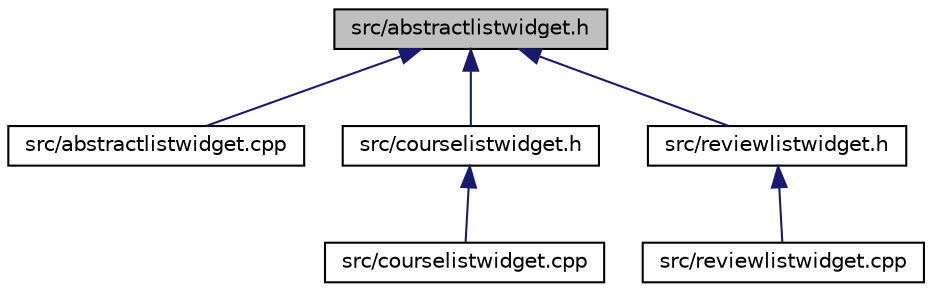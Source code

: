 digraph "src/abstractlistwidget.h"
{
 // LATEX_PDF_SIZE
  edge [fontname="Helvetica",fontsize="10",labelfontname="Helvetica",labelfontsize="10"];
  node [fontname="Helvetica",fontsize="10",shape=record];
  Node1 [label="src/abstractlistwidget.h",height=0.2,width=0.4,color="black", fillcolor="grey75", style="filled", fontcolor="black",tooltip=" "];
  Node1 -> Node2 [dir="back",color="midnightblue",fontsize="10",style="solid",fontname="Helvetica"];
  Node2 [label="src/abstractlistwidget.cpp",height=0.2,width=0.4,color="black", fillcolor="white", style="filled",URL="$abstractlistwidget_8cpp.html",tooltip=" "];
  Node1 -> Node3 [dir="back",color="midnightblue",fontsize="10",style="solid",fontname="Helvetica"];
  Node3 [label="src/courselistwidget.h",height=0.2,width=0.4,color="black", fillcolor="white", style="filled",URL="$courselistwidget_8h.html",tooltip=" "];
  Node3 -> Node4 [dir="back",color="midnightblue",fontsize="10",style="solid",fontname="Helvetica"];
  Node4 [label="src/courselistwidget.cpp",height=0.2,width=0.4,color="black", fillcolor="white", style="filled",URL="$courselistwidget_8cpp.html",tooltip=" "];
  Node1 -> Node5 [dir="back",color="midnightblue",fontsize="10",style="solid",fontname="Helvetica"];
  Node5 [label="src/reviewlistwidget.h",height=0.2,width=0.4,color="black", fillcolor="white", style="filled",URL="$reviewlistwidget_8h.html",tooltip=" "];
  Node5 -> Node6 [dir="back",color="midnightblue",fontsize="10",style="solid",fontname="Helvetica"];
  Node6 [label="src/reviewlistwidget.cpp",height=0.2,width=0.4,color="black", fillcolor="white", style="filled",URL="$reviewlistwidget_8cpp.html",tooltip=" "];
}
